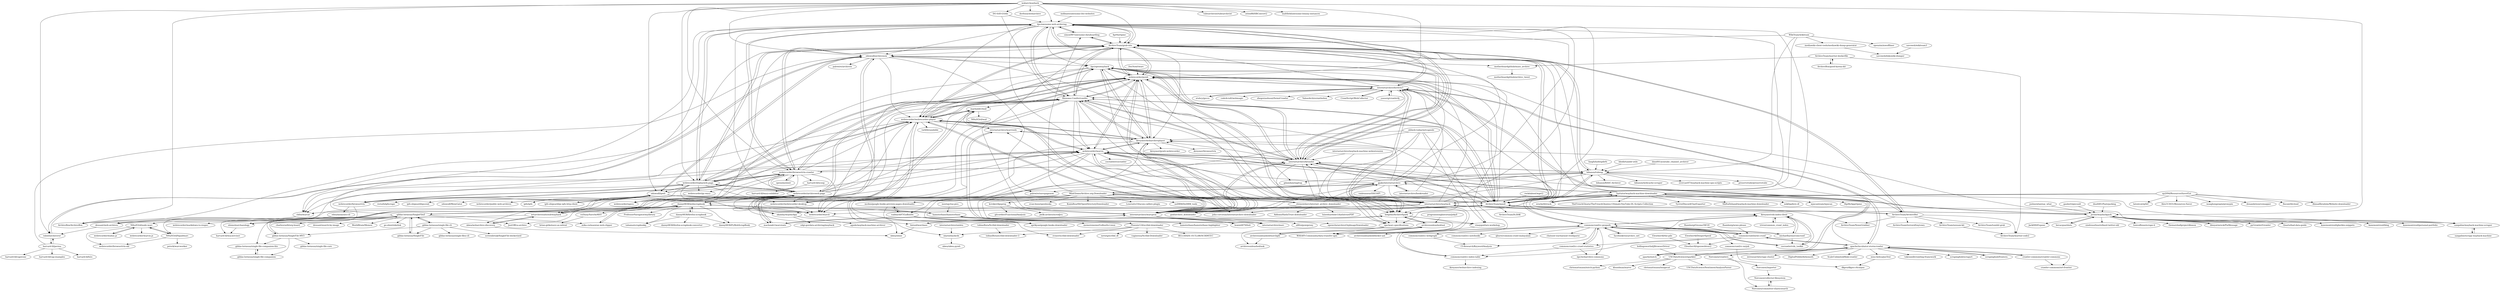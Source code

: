 digraph G {
"mdibaiee/awesome-lite-websites" -> "iipc/awesome-web-archiving" ["e"=1]
"motherboardgithub/mass_archive" -> "motherboardgithub/archive_tweet"
"up209d/ResourcesSaverExt" -> "xroche/httrack" ["e"=1]
"up209d/ResourcesSaverExt" -> "gildas-lormeau/SingleFileZ"
"up209d/ResourcesSaverExt" -> "denandz/sourcemapper" ["e"=1]
"up209d/ResourcesSaverExt" -> "flucont/btcloud" ["e"=1]
"up209d/ResourcesSaverExt" -> "AhmadIbrahiim/Website-downloader" ["e"=1]
"up209d/ResourcesSaverExt" -> "latentcat/qrbtf" ["e"=1]
"up209d/ResourcesSaverExt" -> "danny0838/webscrapbook"
"up209d/ResourcesSaverExt" -> "Alex313031/Resources-Saver"
"up209d/ResourcesSaverExt" -> "wanghongenpin/proxypin" ["e"=1]
"simon987/awesome-datahoarding" -> "iipc/awesome-web-archiving" ["e"=1]
"simon987/awesome-datahoarding" -> "ArchiveTeam/grab-site" ["e"=1]
"mika-cn/maoxian-web-clipper" -> "danny0838/webscrapbook" ["e"=1]
"4pr0n/ripme" -> "ArchiveTeam/grab-site" ["e"=1]
"programminghistorian/jekyll" -> "archivesunleashed/aut" ["e"=1]
"webrecorder/pywb" -> "Rhizome-Conifer/conifer"
"webrecorder/pywb" -> "iipc/openwayback"
"webrecorder/pywb" -> "webrecorder/browsertrix-crawler"
"webrecorder/pywb" -> "webrecorder/warcio"
"webrecorder/pywb" -> "webrecorder/replayweb.page"
"webrecorder/pywb" -> "iipc/awesome-web-archiving"
"webrecorder/pywb" -> "webrecorder/webrecorder-player"
"webrecorder/pywb" -> "ArchiveTeam/grab-site"
"webrecorder/pywb" -> "internetarchive/brozzler"
"webrecorder/pywb" -> "ikreymer/webarchiveplayer"
"webrecorder/pywb" -> "ArchiveTeam/wpull"
"webrecorder/pywb" -> "webrecorder/archiveweb.page"
"webrecorder/pywb" -> "internetarchive/warcprox"
"webrecorder/pywb" -> "internetarchive/heritrix3"
"webrecorder/pywb" -> "helgeho/ArchiveSpark"
"fangfufu/httpdirfs" -> "bibanon/tubeup" ["e"=1]
"webrecorder/webrecorder-desktop" -> "webrecorder/webrecorder-player"
"webrecorder/webrecorder-desktop" -> "webrecorder/warcit"
"commoncrawl/cc-index-table" -> "commoncrawl/cc-pyspark"
"commoncrawl/cc-index-table" -> "ikreymer/webarchive-indexing"
"mcdxn/google-books-preview-pages-downloader" -> "vaibhavk97/GoBooDo"
"mcdxn/google-books-preview-pages-downloader" -> "aprikyan/google-books-downloader"
"gildas-lormeau/SingleFileZ" -> "gildas-lormeau/SingleFile" ["e"=1]
"gildas-lormeau/SingleFileZ" -> "danny0838/webscrapbook"
"gildas-lormeau/SingleFileZ" -> "gildas-lormeau/SingleFile-MV3"
"gildas-lormeau/SingleFileZ" -> "gildas-lormeau/single-file-cli"
"gildas-lormeau/SingleFileZ" -> "mika-cn/maoxian-web-clipper" ["e"=1]
"gildas-lormeau/SingleFileZ" -> "iipc/awesome-web-archiving"
"gildas-lormeau/SingleFileZ" -> "webrecorder/archiveweb.page"
"gildas-lormeau/SingleFileZ" -> "WorldBrain/Memex" ["e"=1]
"gildas-lormeau/SingleFileZ" -> "dessant/web-archives" ["e"=1]
"gildas-lormeau/SingleFileZ" -> "go-shiori/obelisk" ["e"=1]
"gildas-lormeau/SingleFileZ" -> "charlesroelli/org-board" ["e"=1]
"gildas-lormeau/SingleFileZ" -> "gildas-lormeau/single-file-companion-lite"
"gildas-lormeau/SingleFileZ" -> "JustOff/ca-archive" ["e"=1]
"gildas-lormeau/SingleFileZ" -> "ArchiveBox/ArchiveBox" ["e"=1]
"gildas-lormeau/SingleFileZ" -> "dessant/search-by-image" ["e"=1]
"internetarchive/wayback" -> "iipc/openwayback"
"internetarchive/wayback" -> "jjjake/internetarchive"
"internetarchive/wayback" -> "internetarchive/brozzler"
"internetarchive/wayback" -> "helgeho/ArchiveSpark"
"internetarchive/wayback" -> "webrecorder/pywb"
"internetarchive/wayback" -> "iipc/awesome-web-archiving"
"internetarchive/wayback" -> "jsvine/waybackpack"
"internetarchive/wayback" -> "akamhy/waybackpy"
"internetarchive/wayback" -> "hartator/wayback-machine-downloader"
"internetarchive/wayback" -> "netarchivesuite/solrwayback"
"internetarchive/wayback" -> "internetarchive/heritrix3"
"internetarchive/wayback" -> "internetarchive/warcprox"
"internetarchive/wayback" -> "Rhizome-Conifer/conifer"
"internetarchive/wayback" -> "sangaline/wayback-machine-scraper"
"internetarchive/wayback" -> "ikreymer/cdx-index-client"
"dmn001/youtube_channel_archiver" -> "bibanon/tubeup" ["e"=1]
"lintool/warcbase" -> "ukwa/shine"
"lintool/warcbase" -> "helgeho/ArchiveSpark"
"vaibhavk97/GoBooDo" -> "mcdxn/google-books-preview-pages-downloader"
"vaibhavk97/GoBooDo" -> "aprikyan/google-books-downloader"
"vaibhavk97/GoBooDo" -> "memerememe/GoBooDo-Linux"
"vaibhavk97/GoBooDo" -> "Phoenix124/scribd-downloader"
"internetarchive/warcprox" -> "machawk1/warcreate"
"internetarchive/warcprox" -> "internetarchive/brozzler"
"internetarchive/warcprox" -> "machawk1/wail"
"internetarchive/warcprox" -> "webrecorder/warcio"
"internetarchive/warcprox" -> "internetarchive/warc"
"internetarchive/warcprox" -> "internetarchive/warctools"
"internetarchive/warcprox" -> "webrecorder/webrecorder-player"
"internetarchive/warcprox" -> "ikreymer/webarchiveplayer"
"internetarchive/warcprox" -> "ArchiveTeam/wpull"
"internetarchive/warcprox" -> "allfro/pymiproxy"
"internetarchive/warcprox" -> "vinaygoel/ars-workshop"
"internetarchive/warcprox" -> "webrecorder/pywb"
"webrecorder/warcit" -> "nla/outbackcdx"
"cocrawler/cdx_toolkit" -> "ikreymer/cdx-index-client"
"cocrawler/cdx_toolkit" -> "commoncrawl/cc-pyspark"
"ArchiveTeam/wpull" -> "ArchiveTeam/ArchiveBot"
"ArchiveTeam/wpull" -> "ArchiveTeam/grab-site"
"ArchiveTeam/wpull" -> "webrecorder/webrecorder-player"
"ArchiveTeam/wpull" -> "webrecorder/pywb"
"ArchiveTeam/wpull" -> "internetarchive/warcprox"
"ArchiveTeam/wpull" -> "ikreymer/webarchiveplayer"
"ArchiveTeam/wpull" -> "ArchiveTeam/NewsGrabber"
"ArchiveTeam/wpull" -> "chfoo/warcat"
"ArchiveTeam/wpull" -> "internetarchive/brozzler"
"ArchiveTeam/wpull" -> "webrecorder/warcit"
"ArchiveTeam/wpull" -> "Rhizome-Conifer/conifer"
"ArchiveTeam/wpull" -> "bibanon/tubeup"
"ArchiveTeam/wpull" -> "iipc/openwayback"
"ArchiveTeam/wpull" -> "ArchiveTeam/IA.BAK"
"ArchiveTeam/wpull" -> "webrecorder/warcio"
"ArchiveTeam/ArchiveBot" -> "ArchiveTeam/wpull"
"ArchiveTeam/ArchiveBot" -> "ArchiveTeam/NewsGrabber"
"ArchiveTeam/ArchiveBot" -> "ArchiveTeam/grab-site"
"ArchiveTeam/ArchiveBot" -> "ikreymer/webarchiveplayer"
"ArchiveTeam/ArchiveBot" -> "ArchiveTeam/terroroftinytown"
"ArchiveTeam/ArchiveBot" -> "ArchiveTeam/warrior-code2"
"ArchiveTeam/ArchiveBot" -> "ArchiveTeam/seesaw-kit"
"ArchiveTeam/ArchiveBot" -> "ArchiveTeam/tumblr-grab"
"webrecorder/wabac.js" -> "N0taN3rd/node-warc"
"commoncrawl/cc-webgraph" -> "CI-Research/KeywordAnalysis"
"gnd/archive_downloader" -> "opemvbs/archiveOrgImageDownloader"
"ArchiveTeam/warrior-dockerfile" -> "ArchiveBox/good-karma-kit"
"ArchiveTeam/warrior-dockerfile" -> "motherboardgithub/mass_archive"
"ArchiveTeam/warrior-dockerfile" -> "ArchiveTeam/warrior-code2"
"internetarchive/umbra" -> "nla/outbackcdx"
"tobiasBora/Scribd-downloader" -> "tobiasBora/scribd-downloader-3"
"Norconex/importer" -> "Norconex/collector-filesystem"
"Norconex/committer-elasticsearch" -> "Norconex/collector-filesystem"
"Norconex/collector-filesystem" -> "Norconex/committer-elasticsearch"
"CrawlScript/WebCollector" -> "internetarchive/heritrix3" ["e"=1]
"webrecorder/archiveweb.page" -> "webrecorder/replayweb.page"
"webrecorder/archiveweb.page" -> "webrecorder/browsertrix-crawler"
"webrecorder/archiveweb.page" -> "webrecorder/pywb"
"webrecorder/archiveweb.page" -> "webrecorder/browsertrix"
"webrecorder/archiveweb.page" -> "webrecorder/webrecorder-desktop"
"webrecorder/archiveweb.page" -> "Rhizome-Conifer/conifer"
"webrecorder/archiveweb.page" -> "iipc/awesome-web-archiving"
"webrecorder/archiveweb.page" -> "webrecorder/warcit"
"webrecorder/archiveweb.page" -> "machawk1/wail"
"webrecorder/archiveweb.page" -> "dessant/web-archives" ["e"=1]
"webrecorder/archiveweb.page" -> "webrecorder/warcio"
"webrecorder/archiveweb.page" -> "webrecorder/specs"
"webrecorder/archiveweb.page" -> "webrecorder/webrecorder-player"
"webrecorder/archiveweb.page" -> "danny0838/webscrapbook"
"apache/nutch" -> "internetarchive/heritrix3" ["e"=1]
"hollingsworthd/jBrowserDriver" -> "USCDataScience/sparkler" ["e"=1]
"webrecorder/replayweb.page" -> "webrecorder/browsertrix-crawler"
"webrecorder/replayweb.page" -> "webrecorder/archiveweb.page"
"webrecorder/replayweb.page" -> "webrecorder/browsertrix"
"webrecorder/replayweb.page" -> "webrecorder/pywb"
"webrecorder/replayweb.page" -> "webrecorder/webrecorder-player"
"webrecorder/replayweb.page" -> "webrecorder/specs"
"webrecorder/replayweb.page" -> "webrecorder/warcio"
"webrecorder/replayweb.page" -> "webrecorder/py-wacz"
"webrecorder/replayweb.page" -> "ArchiveTeam/grab-site"
"webrecorder/replayweb.page" -> "webrecorder/warcit"
"webrecorder/replayweb.page" -> "iipc/awesome-web-archiving"
"webrecorder/replayweb.page" -> "chfoo/warcat"
"webrecorder/replayweb.page" -> "webrecorder/webrecorder-desktop"
"webrecorder/replayweb.page" -> "Rhizome-Conifer/conifer"
"webrecorder/replayweb.page" -> "oduwsdl/ipwb"
"Phoenix124/scribd-downloader" -> "mrtztg/scribd_dl"
"Phoenix124/scribd-downloader" -> "vaginessa/Scribd-Downloader"
"Phoenix124/scribd-downloader" -> "evmer/scribd-downloader"
"Phoenix124/scribd-downloader" -> "BELGRADE-OUTLAW/SCRIMTEC"
"Phoenix124/scribd-downloader" -> "tobiasBora/scribd-downloader-3"
"scrapinghub/frontera" -> "apache/incubator-stormcrawler" ["e"=1]
"EleutherAI/the-pile" -> "EleutherAI/openwebtext2" ["e"=1]
"internetarchive/heritrix3" -> "apache/nutch" ["e"=1]
"internetarchive/heritrix3" -> "yasserg/crawler4j" ["e"=1]
"internetarchive/heritrix3" -> "CrawlScript/WebCollector" ["e"=1]
"internetarchive/heritrix3" -> "xtuhcy/gecco" ["e"=1]
"internetarchive/heritrix3" -> "code4craft/webmagic" ["e"=1]
"internetarchive/heritrix3" -> "webrecorder/pywb"
"internetarchive/heritrix3" -> "internetarchive/brozzler"
"internetarchive/heritrix3" -> "iipc/awesome-web-archiving"
"internetarchive/heritrix3" -> "zhegexiaohuozi/SeimiCrawler" ["e"=1]
"internetarchive/heritrix3" -> "ArchiveTeam/grab-site"
"internetarchive/heritrix3" -> "Rhizome-Conifer/conifer"
"internetarchive/heritrix3" -> "iipc/openwayback"
"internetarchive/heritrix3" -> "internetarchive/wayback"
"internetarchive/heritrix3" -> "apache/incubator-stormcrawler"
"internetarchive/heritrix3" -> "YahooArchive/anthelion" ["e"=1]
"gaubert/gmvault" -> "jsvine/waybackpack" ["e"=1]
"facebookresearch/cc_net" -> "commoncrawl/cc-pyspark" ["e"=1]
"wabarc/wayback" -> "iipc/awesome-web-archiving"
"wabarc/wayback" -> "derfenix/webarchive"
"wabarc/wayback" -> "webrecorder/browsertrix-crawler"
"wabarc/wayback" -> "oduwsdl/archivenow"
"wabarc/wayback" -> "rahiel/archiveror"
"wabarc/wayback" -> "ArchiveBox/ArchiveBox" ["e"=1]
"wabarc/wayback" -> "webrecorder/pywb"
"wabarc/wayback" -> "webrecorder/replayweb.page"
"wabarc/wayback" -> "jsvine/waybackpack"
"wabarc/wayback" -> "ArchiveTeam/grab-site"
"wabarc/wayback" -> "DO-SAY-GO/dn" ["e"=1]
"wabarc/wayback" -> "oduwsdl/ipwb"
"wabarc/wayback" -> "tubearchivist/tubearchivist" ["e"=1]
"wabarc/wayback" -> "zelon88/HRConvert2" ["e"=1]
"wabarc/wayback" -> "maltfield/awesome-lemmy-instances" ["e"=1]
"danny0838/firefox-scrapbook" -> "danny0838/webscrapbook"
"danny0838/firefox-scrapbook" -> "tahama/scrapbookq"
"danny0838/firefox-scrapbook" -> "danny0838/firefox-scrapbook-converter"
"danny0838/firefox-scrapbook" -> "danny0838/PyWebScrapBook"
"DO-SAY-GO/dn" -> "Rhizome-Conifer/conifer" ["e"=1]
"DO-SAY-GO/dn" -> "iipc/awesome-web-archiving" ["e"=1]
"michaelharms/comcrawl" -> "ikreymer/cdx-index-client"
"michaelharms/comcrawl" -> "cocrawler/cdx_toolkit"
"michaelharms/comcrawl" -> "commoncrawl/cc-pyspark"
"commoncrawl/cc-mrjob" -> "dkpro/dkpro-c4corpus"
"WikiTeam/wikiteam" -> "mediawiki-client-tools/mediawiki-dump-generator"
"WikiTeam/wikiteam" -> "openzim/mwoffliner" ["e"=1]
"WikiTeam/wikiteam" -> "bibanon/tubeup"
"WikiTeam/wikiteam" -> "ArchiveTeam/wpull"
"WikiTeam/wikiteam" -> "ArchiveTeam/grab-site"
"iipc/warc-specifications" -> "WASAPI-Community/data-transfer-apis"
"iipc/warc-specifications" -> "nla/outbackcdx"
"nla/outbackcdx" -> "ukwa/ukwa-pywb"
"akamhy/waybackpy" -> "oduwsdl/archivenow"
"akamhy/waybackpy" -> "edgi-govdata-archiving/wayback"
"akamhy/waybackpy" -> "agude/wayback-machine-archiver"
"ikreymer/webarchiveplayer" -> "webrecorder/webrecorder-player"
"ikreymer/webarchiveplayer" -> "internetarchive/warctools"
"ikreymer/webarchiveplayer" -> "ikreymer/browsertrix"
"ikreymer/webarchiveplayer" -> "webrecorder/warcit"
"ikreymer/webarchiveplayer" -> "internetarchive/warcprox"
"ikreymer/webarchiveplayer" -> "ikreymer/pywb-webrecorder"
"ikreymer/webarchiveplayer" -> "webrecorder/pywb"
"ikreymer/webarchiveplayer" -> "Rhizome-Conifer/conifer"
"ikreymer/webarchiveplayer" -> "internetarchive/warc"
"ikreymer/webarchiveplayer" -> "iipc/openwayback"
"ikreymer/webarchiveplayer" -> "webrecorder/warcio"
"webrecorder/browsertrix-crawler" -> "webrecorder/replayweb.page"
"webrecorder/browsertrix-crawler" -> "webrecorder/browsertrix"
"webrecorder/browsertrix-crawler" -> "webrecorder/pywb"
"webrecorder/browsertrix-crawler" -> "webrecorder/archiveweb.page"
"webrecorder/browsertrix-crawler" -> "internetarchive/brozzler"
"webrecorder/browsertrix-crawler" -> "webrecorder/specs"
"webrecorder/browsertrix-crawler" -> "webrecorder/warcio"
"webrecorder/browsertrix-crawler" -> "netarchivesuite/solrwayback"
"webrecorder/browsertrix-crawler" -> "ArchiveTeam/grab-site"
"webrecorder/browsertrix-crawler" -> "openzim/zimit" ["e"=1]
"webrecorder/browsertrix-crawler" -> "iipc/awesome-web-archiving"
"webrecorder/browsertrix-crawler" -> "webrecorder/warcit"
"webrecorder/browsertrix-crawler" -> "harvard-lil/scoop"
"webrecorder/browsertrix-crawler" -> "webrecorder/webrecorder-player"
"webrecorder/browsertrix-crawler" -> "webrecorder/py-wacz"
"yasserg/crawler4j" -> "internetarchive/heritrix3" ["e"=1]
"ArchiveTeam/grab-site" -> "ArchiveTeam/wpull"
"ArchiveTeam/grab-site" -> "webrecorder/webrecorder-player"
"ArchiveTeam/grab-site" -> "ArchiveTeam/ArchiveBot"
"ArchiveTeam/grab-site" -> "webrecorder/pywb"
"ArchiveTeam/grab-site" -> "iipc/awesome-web-archiving"
"ArchiveTeam/grab-site" -> "Rhizome-Conifer/conifer"
"ArchiveTeam/grab-site" -> "webrecorder/replayweb.page"
"ArchiveTeam/grab-site" -> "webrecorder/browsertrix-crawler"
"ArchiveTeam/grab-site" -> "internetarchive/brozzler"
"ArchiveTeam/grab-site" -> "bibanon/tubeup"
"ArchiveTeam/grab-site" -> "chfoo/warcat"
"ArchiveTeam/grab-site" -> "ikreymer/webarchiveplayer"
"ArchiveTeam/grab-site" -> "internetarchive/warcprox"
"ArchiveTeam/grab-site" -> "simon987/awesome-datahoarding" ["e"=1]
"ArchiveTeam/grab-site" -> "oduwsdl/archivenow"
"xroche/httrack" -> "ArchiveTeam/grab-site" ["e"=1]
"xroche/httrack" -> "internetarchive/heritrix3" ["e"=1]
"xroche/httrack" -> "hartator/wayback-machine-downloader" ["e"=1]
"hartator/wayback-machine-downloader" -> "jsvine/waybackpack"
"hartator/wayback-machine-downloader" -> "iipc/awesome-web-archiving"
"hartator/wayback-machine-downloader" -> "ArchiveBox/ArchiveBox" ["e"=1]
"hartator/wayback-machine-downloader" -> "jjjake/internetarchive"
"hartator/wayback-machine-downloader" -> "sangaline/wayback-machine-scraper"
"hartator/wayback-machine-downloader" -> "internetarchive/wayback"
"hartator/wayback-machine-downloader" -> "ShiftaDeband/wayback-machine-downloader"
"hartator/wayback-machine-downloader" -> "ArchiveTeam/grab-site"
"hartator/wayback-machine-downloader" -> "webrecorder/pywb"
"hartator/wayback-machine-downloader" -> "mikf/gallery-dl" ["e"=1]
"hartator/wayback-machine-downloader" -> "wpscanteam/wpscan" ["e"=1]
"hartator/wayback-machine-downloader" -> "RipMeApp/ripme" ["e"=1]
"hartator/wayback-machine-downloader" -> "TheFrenchGhosty/TheFrenchGhostys-Ultimate-YouTube-DL-Scripts-Collection" ["e"=1]
"hartator/wayback-machine-downloader" -> "xroche/httrack" ["e"=1]
"hartator/wayback-machine-downloader" -> "Tyrrrz/DiscordChatExporter" ["e"=1]
"ArchiveBox/good-karma-kit" -> "ArchiveTeam/warrior-dockerfile"
"MiniGlome/Archive.org-Downloader" -> "elementdavv/internet_archive_downloader"
"MiniGlome/Archive.org-Downloader" -> "jjjake/internetarchive"
"MiniGlome/Archive.org-Downloader" -> "gnd/archive_downloader"
"MiniGlome/Archive.org-Downloader" -> "vaibhavk97/GoBooDo"
"MiniGlome/Archive.org-Downloader" -> "aprikyan/google-books-downloader"
"MiniGlome/Archive.org-Downloader" -> "Phoenix124/scribd-downloader"
"MiniGlome/Archive.org-Downloader" -> "KoalaBear84/OpenDirectoryDownloader" ["e"=1]
"MiniGlome/Archive.org-Downloader" -> "mcdxn/google-books-preview-pages-downloader"
"MiniGlome/Archive.org-Downloader" -> "john-corcoran/internetarchive-downloader"
"MiniGlome/Archive.org-Downloader" -> "Leseratte10/acsm-calibre-plugin" ["e"=1]
"MiniGlome/Archive.org-Downloader" -> "noDRM/DeDRM_tools" ["e"=1]
"MiniGlome/Archive.org-Downloader" -> "evmer/scribd-downloader"
"MiniGlome/Archive.org-Downloader" -> "simon987/awesome-datahoarding" ["e"=1]
"MiniGlome/Archive.org-Downloader" -> "kcroker/dpsprep"
"MiniGlome/Archive.org-Downloader" -> "evan-buss/openbooks" ["e"=1]
"internetarchive/brozzler" -> "internetarchive/warcprox"
"internetarchive/brozzler" -> "webrecorder/browsertrix-crawler"
"internetarchive/brozzler" -> "webrecorder/pywb"
"internetarchive/brozzler" -> "webrecorder/warcio"
"internetarchive/brozzler" -> "Rhizome-Conifer/conifer"
"internetarchive/brozzler" -> "iipc/openwayback"
"internetarchive/brozzler" -> "iipc/awesome-web-archiving"
"internetarchive/brozzler" -> "helgeho/ArchiveSpark"
"internetarchive/brozzler" -> "ArchiveTeam/wpull"
"internetarchive/brozzler" -> "ikreymer/webarchiveplayer"
"internetarchive/brozzler" -> "ArchiveTeam/grab-site"
"internetarchive/brozzler" -> "oduwsdl/archivenow"
"internetarchive/brozzler" -> "bibanon/tubeup"
"internetarchive/brozzler" -> "iipc/warc-specifications"
"internetarchive/brozzler" -> "internetarchive/heritrix3"
"Rhizome-Conifer/conifer" -> "webrecorder/pywb"
"Rhizome-Conifer/conifer" -> "webrecorder/webrecorder-player"
"Rhizome-Conifer/conifer" -> "iipc/awesome-web-archiving"
"Rhizome-Conifer/conifer" -> "ikreymer/webarchiveplayer"
"Rhizome-Conifer/conifer" -> "internetarchive/brozzler"
"Rhizome-Conifer/conifer" -> "ArchiveTeam/grab-site"
"Rhizome-Conifer/conifer" -> "webrecorder/webrecorder-desktop"
"Rhizome-Conifer/conifer" -> "webrecorder/warcio"
"Rhizome-Conifer/conifer" -> "ArchiveTeam/wpull"
"Rhizome-Conifer/conifer" -> "internetarchive/warcprox"
"Rhizome-Conifer/conifer" -> "machawk1/warcreate"
"Rhizome-Conifer/conifer" -> "iipc/openwayback"
"Rhizome-Conifer/conifer" -> "machawk1/wail"
"Rhizome-Conifer/conifer" -> "helgeho/ArchiveSpark"
"Rhizome-Conifer/conifer" -> "webrecorder/warcit"
"kcroker/dpsprep" -> "jwilk-archive/ocrodjvu"
"kcroker/dpsprep" -> "gitcordier/FunctionalAnalysis"
"internetarchive/warc" -> "internetarchive/warctools"
"ikreymer/cdx-index-client" -> "cocrawler/cdx_toolkit"
"ikreymer/cdx-index-client" -> "trivio/common_crawl_index"
"ikreymer/cdx-index-client" -> "michaelharms/comcrawl"
"ikreymer/cdx-index-client" -> "commoncrawl/cc-pyspark"
"bbolli/tumblr-utils" -> "bibanon/tubeup" ["e"=1]
"vinaygoel/ars-workshop" -> "archivesunleashed/docker-aut" ["e"=1]
"howie6879/liuli" -> "hamsterbase/hamsterbase" ["e"=1]
"webrecorder/browsertrix" -> "webrecorder/browsertrix-crawler"
"webrecorder/browsertrix" -> "webrecorder/replayweb.page"
"webrecorder/browsertrix" -> "nlnwa/warchaeology"
"webrecorder/browsertrix" -> "edsu/memento-cli"
"crawler-commons/crawler-commons" -> "crawler-commons/url-frontier"
"crawler-commons/crawler-commons" -> "apache/incubator-stormcrawler"
"rahiel/archiveror" -> "oduwsdl/archivenow"
"rahiel/archiveror" -> "harvard-lil/perma"
"mediawiki-client-tools/mediawiki-dump-generator" -> "saveweb/dokuwiki-dumper"
"EleutherAI/DeeperSpeed" -> "EleutherAI/openwebtext2"
"xtuhcy/gecco" -> "internetarchive/heritrix3" ["e"=1]
"gildas-lormeau/single-file-cli" -> "screenbreak/SingleFile-dockerized"
"gildas-lormeau/single-file-cli" -> "gildas-lormeau/SingleFileZ"
"gildas-lormeau/single-file-cli" -> "gildas-lormeau/SingleFile" ["e"=1]
"gildas-lormeau/single-file-cli" -> "gildas-lormeau/SingleFile-MV3"
"gildas-lormeau/single-file-cli" -> "gildas-lormeau/single-filez-cli"
"gildas-lormeau/SingleFile-MV3" -> "gildas-lormeau/single-file-companion"
"gildas-lormeau/SingleFile-MV3" -> "gildas-lormeau/single-file-companion-lite"
"gildas-lormeau/SingleFile-MV3" -> "gildas-lormeau/SingleFileZ"
"gildas-lormeau/SingleFile-MV3" -> "gildas-lormeau/single-file-core"
"iipc/openwayback" -> "internetarchive/wayback"
"iipc/openwayback" -> "webrecorder/pywb"
"iipc/openwayback" -> "ukwa/webarchive-discovery"
"iipc/openwayback" -> "ikreymer/webarchiveplayer"
"iipc/openwayback" -> "internetarchive/brozzler"
"iipc/openwayback" -> "webrecorder/webrecorder-player"
"iipc/openwayback" -> "helgeho/ArchiveSpark"
"iipc/openwayback" -> "iipc/warc-specifications"
"iipc/openwayback" -> "lintool/warcbase"
"iipc/openwayback" -> "vinaygoel/ars-workshop"
"helgeho/ArchiveSpark" -> "WASAPI-Community/data-transfer-apis"
"helgeho/ArchiveSpark" -> "vinaygoel/ars-workshop"
"helgeho/ArchiveSpark" -> "lintool/warcbase"
"helgeho/ArchiveSpark" -> "archivesunleashed/aut"
"helgeho/ArchiveSpark" -> "iipc/warc-specifications"
"hamsterbase/hamsterbase" -> "hamsterbase/hamsterbase-highlighter"
"hamsterbase/hamsterbase" -> "howie6879/liuli" ["e"=1]
"hamsterbase/hamsterbase" -> "danny0838/webscrapbook"
"rockdaboot/wget2" -> "ArchiveTeam/wpull" ["e"=1]
"ipfs-shipyard/py-ipfs-http-client" -> "oduwsdl/ipwb" ["e"=1]
"oldweb-today/netcapsule" -> "helgeho/ArchiveSpark"
"oldweb-today/netcapsule" -> "vinaygoel/ars-workshop"
"oldweb-today/netcapsule" -> "WASAPI-Community/data-transfer-apis"
"oldweb-today/netcapsule" -> "iipc/warc-specifications"
"oldweb-today/netcapsule" -> "ukwa/shine"
"oldweb-today/netcapsule" -> "ikreymer/webarchiveplayer"
"nlnwa/warchaeology" -> "harvard-lil/waczerciser"
"webrecorder/py-wacz" -> "harvard-lil/waczerciser"
"gildas-lormeau/single-file-companion" -> "gildas-lormeau/single-file-companion-lite"
"ArchiveTeam/seesaw-kit" -> "ArchiveTeam/warrior-code2"
"gildas-lormeau/single-file-companion-lite" -> "gildas-lormeau/single-file-companion"
"dxa4481/Pastejacking" -> "jsvine/waybackpack" ["e"=1]
"jsvine/waybackpack" -> "hartator/wayback-machine-downloader"
"jsvine/waybackpack" -> "bevacqua/shots" ["e"=1]
"jsvine/waybackpack" -> "sindresorhus/refined-twitter-old" ["e"=1]
"jsvine/waybackpack" -> "IonicaBizau/scrape-it" ["e"=1]
"jsvine/waybackpack" -> "sangaline/wayback-machine-scraper"
"jsvine/waybackpack" -> "themarshallproject/klaxon" ["e"=1]
"jsvine/waybackpack" -> "bboyairwreck/PieMessage" ["e"=1]
"jsvine/waybackpack" -> "pyGrowler/Growler" ["e"=1]
"jsvine/waybackpack" -> "internetarchive/wayback"
"jsvine/waybackpack" -> "Quartz/bad-data-guide" ["e"=1]
"jsvine/waybackpack" -> "kanemontreuil/gherkin-snippets" ["e"=1]
"jsvine/waybackpack" -> "kanemontreuil/blog" ["e"=1]
"jsvine/waybackpack" -> "kanemontreuil/personal-portfolio" ["e"=1]
"jsvine/waybackpack" -> "Jack000/Expose" ["e"=1]
"jsvine/waybackpack" -> "webrecorder/pywb"
"jjjake/internetarchive" -> "bibanon/tubeup"
"jjjake/internetarchive" -> "internetarchive/wayback"
"jjjake/internetarchive" -> "iipc/awesome-web-archiving"
"jjjake/internetarchive" -> "webrecorder/pywb"
"jjjake/internetarchive" -> "ArchiveTeam/wpull"
"jjjake/internetarchive" -> "ArchiveTeam/grab-site"
"jjjake/internetarchive" -> "internetarchive/brozzler"
"jjjake/internetarchive" -> "vmbrasseur/IAS3API"
"jjjake/internetarchive" -> "internetarchive/bookreader" ["e"=1]
"jjjake/internetarchive" -> "MiniGlome/Archive.org-Downloader"
"jjjake/internetarchive" -> "hartator/wayback-machine-downloader"
"jjjake/internetarchive" -> "Rhizome-Conifer/conifer"
"jjjake/internetarchive" -> "palewire/savepagenow"
"jjjake/internetarchive" -> "webrecorder/warcio"
"jjjake/internetarchive" -> "internetarchive/warcprox"
"oduwsdl/ipwb" -> "oduwsdl/archivenow"
"oduwsdl/ipwb" -> "helgeho/ArchiveSpark"
"oduwsdl/ipwb" -> "victorb/ipfscrape" ["e"=1]
"oduwsdl/ipwb" -> "WASAPI-Community/data-transfer-apis"
"oduwsdl/ipwb" -> "ipfs-shipyard/ipscend" ["e"=1]
"oduwsdl/ipwb" -> "netarchivesuite/solrwayback"
"oduwsdl/ipwb" -> "webrecorder/warcio"
"oduwsdl/ipwb" -> "internetarchive/warcprox"
"oduwsdl/ipwb" -> "webrecorder/webrecorder-player"
"oduwsdl/ipwb" -> "ipfs-shipyard/py-ipfs-http-client" ["e"=1]
"oduwsdl/ipwb" -> "oduwsdl/MemGator"
"oduwsdl/ipwb" -> "ArchiveTeam/wpull"
"oduwsdl/ipwb" -> "webrecorder/public-web-archives"
"oduwsdl/ipwb" -> "ipfs/iptb" ["e"=1]
"harvard-lil/scoop" -> "harvard-lil/wacz-exhibitor"
"joshnewlan/say_what" -> "jsvine/waybackpack" ["e"=1]
"bboyairwreck/PieMessage" -> "jsvine/waybackpack" ["e"=1]
"bevacqua/shots" -> "jsvine/waybackpack" ["e"=1]
"meetqy/rao-pics" -> "hamsterbase/hamsterbase" ["e"=1]
"trivio/common_crawl_index" -> "ikreymer/cdx-index-client"
"saveweb/wikiteam3" -> "saveweb/dokuwiki-dumper"
"USCDataScience/sparkler" -> "apache/incubator-stormcrawler"
"USCDataScience/sparkler" -> "chrismattmann/imagecat" ["e"=1]
"USCDataScience/sparkler" -> "USCDataScience/SentimentAnalysisParser"
"USCDataScience/sparkler" -> "chrismattmann/nutch-python" ["e"=1]
"USCDataScience/sparkler" -> "khundman/marve" ["e"=1]
"bibanon/tubeup" -> "gdamdam/iagitup"
"bibanon/tubeup" -> "bibanon/BASC-Archiver" ["e"=1]
"bibanon/tubeup" -> "ArchiveTeam/wpull"
"bibanon/tubeup" -> "ArchiveTeam/ArchiveBot"
"bibanon/tubeup" -> "internetarchive/brozzler"
"bibanon/tubeup" -> "ArchiveTeam/grab-site"
"bibanon/tubeup" -> "webrecorder/warcit"
"bibanon/tubeup" -> "jjjake/internetarchive"
"bibanon/tubeup" -> "internetarchive/warcprox"
"bibanon/tubeup" -> "bibanon/webcache-scraper"
"bibanon/tubeup" -> "overcast07/wayback-machine-spn-scripts"
"bibanon/tubeup" -> "preservetube/preservetube"
"vsDizzy/SaveAsMHT" -> "brian-girko/save-as-mhtml"
"openzim/zimit" -> "webrecorder/browsertrix-crawler" ["e"=1]
"elementdavv/internet_archive_downloader" -> "MiniGlome/Archive.org-Downloader"
"elementdavv/internet_archive_downloader" -> "john-corcoran/internetarchive-downloader"
"elementdavv/internet_archive_downloader" -> "luiseduardobr1/hathitrustPDF"
"elementdavv/internet_archive_downloader" -> "Addono/HathiTrust-downloader"
"elementdavv/internet_archive_downloader" -> "jjjake/internetarchive"
"elementdavv/internet_archive_downloader" -> "gnd/archive_downloader"
"commoncrawl/news-crawl" -> "commoncrawl/cc-pyspark"
"commoncrawl/news-crawl" -> "apache/incubator-stormcrawler"
"commoncrawl/news-crawl" -> "webrecorder/warcio"
"commoncrawl/news-crawl" -> "commoncrawl/cc-index-table"
"commoncrawl/news-crawl" -> "ikreymer/cdx-index-client"
"commoncrawl/news-crawl" -> "EleutherAI/openwebtext2"
"commoncrawl/news-crawl" -> "commoncrawl/cc-crawl-statistics"
"commoncrawl/cc-crawl-statistics" -> "commoncrawl/cc-index-table"
"commoncrawl/cc-crawl-statistics" -> "commoncrawl/cc-pyspark"
"commoncrawl/cc-crawl-statistics" -> "iipc/webarchive-commons"
"edsu/memento-cli" -> "webrecorder/markdown-to-respec"
"fhamborg/news-please" -> "commoncrawl/news-crawl" ["e"=1]
"internetarchive/bookreader" -> "jjjake/internetarchive" ["e"=1]
"internetarchive/bookreader" -> "internetarchive/heritrix3" ["e"=1]
"internetarchive/wayback-machine-webextension" -> "internetarchive/brozzler" ["e"=1]
"internetarchive/wayback-machine-webextension" -> "internetarchive/wayback" ["e"=1]
"webrecorder/webrecorder-player" -> "ikreymer/webarchiveplayer"
"webrecorder/webrecorder-player" -> "Rhizome-Conifer/conifer"
"webrecorder/webrecorder-player" -> "webrecorder/webrecorder-desktop"
"webrecorder/webrecorder-player" -> "ArchiveTeam/grab-site"
"webrecorder/webrecorder-player" -> "webrecorder/warcit"
"webrecorder/webrecorder-player" -> "webrecorder/pywb"
"webrecorder/webrecorder-player" -> "ArchiveTeam/wpull"
"webrecorder/webrecorder-player" -> "internetarchive/warcprox"
"webrecorder/webrecorder-player" -> "webrecorder/warcio"
"webrecorder/webrecorder-player" -> "webrecorder/replayweb.page"
"webrecorder/webrecorder-player" -> "machawk1/wail"
"webrecorder/webrecorder-player" -> "chfoo/warcat"
"webrecorder/webrecorder-player" -> "tw4l/brunnhilde" ["e"=1]
"webrecorder/webrecorder-player" -> "iipc/openwayback"
"webrecorder/webrecorder-player" -> "internetarchive/warctools"
"DocNow/twarc" -> "webrecorder/pywb" ["e"=1]
"ukwa/webarchive-discovery" -> "netarchivesuite/solrwayback"
"ukwa/webarchive-discovery" -> "ukwa/shine"
"sangaline/wayback-machine-scraper" -> "sangaline/scrapy-wayback-machine"
"Norconex/crawlers" -> "Norconex/importer"
"Norconex/crawlers" -> "Norconex/committer-elasticsearch"
"commoncrawl/cc-pyspark" -> "commoncrawl/cc-index-table"
"commoncrawl/cc-pyspark" -> "commoncrawl/news-crawl"
"commoncrawl/cc-pyspark" -> "webrecorder/warcio"
"commoncrawl/cc-pyspark" -> "cocrawler/cdx_toolkit"
"commoncrawl/cc-pyspark" -> "commoncrawl/cc-crawl-statistics"
"commoncrawl/cc-pyspark" -> "commoncrawl/cc-mrjob"
"commoncrawl/cc-pyspark" -> "ikreymer/cdx-index-client"
"commoncrawl/cc-pyspark" -> "commoncrawl/cc-notebooks"
"commoncrawl/cc-pyspark" -> "commoncrawl/cc-webgraph"
"commoncrawl/cc-pyspark" -> "michaelharms/comcrawl"
"commoncrawl/cc-pyspark" -> "qburst/common-crawl-malayalam"
"commoncrawl/cc-pyspark" -> "CI-Research/KeywordAnalysis"
"commoncrawl/cc-pyspark" -> "facebookresearch/cc_net" ["e"=1]
"commoncrawl/cc-pyspark" -> "chatnoir-eu/chatnoir-resiliparse"
"commoncrawl/cc-pyspark" -> "iipc/webarchive-commons"
"miso-belica/jusText" -> "dkpro/dkpro-c4corpus" ["e"=1]
"webrecorder/warcio" -> "webrecorder/pywb"
"webrecorder/warcio" -> "helgeho/ArchiveSpark"
"webrecorder/warcio" -> "commoncrawl/cc-pyspark"
"webrecorder/warcio" -> "chfoo/warcat"
"webrecorder/warcio" -> "internetarchive/warcprox"
"webrecorder/warcio" -> "N0taN3rd/Squidwarc"
"webrecorder/warcio" -> "webrecorder/warcit"
"webrecorder/warcio" -> "iipc/warc-specifications"
"webrecorder/warcio" -> "WASAPI-Community/data-transfer-apis"
"webrecorder/warcio" -> "internetarchive/warc"
"webrecorder/warcio" -> "netarchivesuite/solrwayback"
"webrecorder/warcio" -> "webrecorder/webrecorder-player"
"webrecorder/warcio" -> "cocrawler/cocrawler"
"webrecorder/warcio" -> "internetarchive/brozzler"
"webrecorder/warcio" -> "ikreymer/webarchiveplayer"
"machawk1/warcreate" -> "machawk1/wail"
"machawk1/warcreate" -> "internetarchive/warcprox"
"netarchivesuite/solrwayback" -> "ukwa/webarchive-discovery"
"netarchivesuite/solrwayback" -> "nlnwa/warchaeology"
"oduwsdl/archivenow" -> "oduwsdl/ipwb"
"oduwsdl/archivenow" -> "motherboardgithub/mass_archive"
"oduwsdl/archivenow" -> "palewire/savepagenow"
"oduwsdl/archivenow" -> "rahiel/archiveror"
"oduwsdl/archivenow" -> "palewire/archiveis"
"oduwsdl/archivenow" -> "akamhy/waybackpy"
"oduwsdl/archivenow" -> "webrecorder/webrecorder-player"
"oduwsdl/archivenow" -> "internetarchive/brozzler"
"oduwsdl/archivenow" -> "gdamdam/iagitup"
"oduwsdl/archivenow" -> "iipc/openwayback"
"sangaline/scrapy-wayback-machine" -> "sangaline/wayback-machine-scraper"
"machawk1/wail" -> "machawk1/warcreate"
"machawk1/wail" -> "internetarchive/warcprox"
"machawk1/wail" -> "webrecorder/webrecorder-player"
"machawk1/wail" -> "N0taN3rd/wail"
"internetarchive/warctools" -> "internetarchive/warc"
"internetarchive/warctools" -> "ikreymer/webarchiveplayer"
"gildas-lormeau/SingleFile" -> "gildas-lormeau/SingleFileZ" ["e"=1]
"danny0838/webscrapbook" -> "danny0838/firefox-scrapbook"
"danny0838/webscrapbook" -> "danny0838/PyWebScrapBook"
"danny0838/webscrapbook" -> "gildas-lormeau/SingleFileZ"
"danny0838/webscrapbook" -> "tahama/scrapbookq"
"danny0838/webscrapbook" -> "JustOff/ca-archive" ["e"=1]
"danny0838/webscrapbook" -> "hamsterbase/hamsterbase"
"danny0838/webscrapbook" -> "ArchiveTeam/grab-site"
"danny0838/webscrapbook" -> "mika-cn/maoxian-web-clipper" ["e"=1]
"danny0838/webscrapbook" -> "webrecorder/archiveweb.page"
"danny0838/webscrapbook" -> "ProfessorNavigator/mylibrary"
"danny0838/webscrapbook" -> "vsDizzy/SaveAsMHT"
"fhamborg/Giveme5W1H" -> "commoncrawl/news-crawl" ["e"=1]
"iipc/awesome-web-archiving" -> "webrecorder/pywb"
"iipc/awesome-web-archiving" -> "ArchiveTeam/grab-site"
"iipc/awesome-web-archiving" -> "Rhizome-Conifer/conifer"
"iipc/awesome-web-archiving" -> "internetarchive/brozzler"
"iipc/awesome-web-archiving" -> "webrecorder/browsertrix-crawler"
"iipc/awesome-web-archiving" -> "webrecorder/replayweb.page"
"iipc/awesome-web-archiving" -> "simon987/awesome-datahoarding" ["e"=1]
"iipc/awesome-web-archiving" -> "ArchiveBox/ArchiveBox" ["e"=1]
"iipc/awesome-web-archiving" -> "ArchiveTeam/wpull"
"iipc/awesome-web-archiving" -> "oduwsdl/archivenow"
"iipc/awesome-web-archiving" -> "webrecorder/webrecorder-player"
"iipc/awesome-web-archiving" -> "iipc/openwayback"
"iipc/awesome-web-archiving" -> "internetarchive/heritrix3"
"iipc/awesome-web-archiving" -> "webrecorder/warcio"
"iipc/awesome-web-archiving" -> "helgeho/ArchiveSpark"
"apache/incubator-stormcrawler" -> "USCDataScience/sparkler"
"apache/incubator-stormcrawler" -> "commoncrawl/news-crawl"
"apache/incubator-stormcrawler" -> "crawler-commons/crawler-commons"
"apache/incubator-stormcrawler" -> "crawler-commons/url-frontier"
"apache/incubator-stormcrawler" -> "scrapinghub/frontera" ["e"=1]
"apache/incubator-stormcrawler" -> "apache/nutch" ["e"=1]
"apache/incubator-stormcrawler" -> "istresearch/scrapy-cluster" ["e"=1]
"apache/incubator-stormcrawler" -> "Norconex/crawlers"
"apache/incubator-stormcrawler" -> "internetarchive/brozzler"
"apache/incubator-stormcrawler" -> "internetarchive/heritrix3"
"apache/incubator-stormcrawler" -> "DigitalPebble/behemoth" ["e"=1]
"apache/incubator-stormcrawler" -> "ScaleUnlimited/flink-crawler"
"apache/incubator-stormcrawler" -> "tokenmill/crawling-framework" ["e"=1]
"apache/incubator-stormcrawler" -> "scrapinghub/scrapyrt" ["e"=1]
"apache/incubator-stormcrawler" -> "miso-belica/jusText" ["e"=1]
"dessant/web-archives" -> "rahiel/archiveror" ["e"=1]
"dessant/web-archives" -> "webrecorder/archiveweb.page" ["e"=1]
"chfoo/warcat" -> "N0taN3rd/node-warc"
"archivesunleashed/aut" -> "archivesunleashed/warclight"
"archivesunleashed/aut" -> "archivesunleashed/auk"
"archivesunleashed/aut" -> "helgeho/ArchiveSpark"
"archivesunleashed/aut" -> "WASAPI-Community/data-transfer-apis"
"archivesunleashed/warclight" -> "archivesunleashed/auk"
"archivesunleashed/warclight" -> "archivesunleashed/aut"
"harvard-lil/perma" -> "harvard-lil/h2o"
"harvard-lil/perma" -> "rahiel/archiveror"
"harvard-lil/perma" -> "harvard-lil/capstone" ["e"=1]
"harvard-lil/perma" -> "oduwsdl/archivenow"
"harvard-lil/perma" -> "harvard-lil/cap-examples" ["e"=1]
"N0taN3rd/node-warc" -> "N0taN3rd/Squidwarc"
"N0taN3rd/node-warc" -> "webrecorder/warcio.js"
"N0taN3rd/node-warc" -> "webrecorder/wabac.js"
"N0taN3rd/node-warc" -> "webrecorder/browsertrix-old"
"N0taN3rd/Squidwarc" -> "N0taN3rd/node-warc"
"N0taN3rd/Squidwarc" -> "peterk/warcworker"
"N0taN3rd/Squidwarc" -> "webrecorder/browsertrix-old"
"mdibaiee/awesome-lite-websites" ["l"="25.99,-26.128", "c"=32]
"iipc/awesome-web-archiving" ["l"="38.668,32.428"]
"motherboardgithub/mass_archive" ["l"="38.888,32.434"]
"motherboardgithub/archive_tweet" ["l"="38.919,32.432"]
"up209d/ResourcesSaverExt" ["l"="38.626,32.204"]
"xroche/httrack" ["l"="-49.29,10.027", "c"=59]
"gildas-lormeau/SingleFileZ" ["l"="38.585,32.29"]
"denandz/sourcemapper" ["l"="-47.54,-29.911", "c"=11]
"flucont/btcloud" ["l"="-46.508,14.979", "c"=93]
"AhmadIbrahiim/Website-downloader" ["l"="-44.579,15.129", "c"=218]
"latentcat/qrbtf" ["l"="-3.325,-33.068", "c"=30]
"danny0838/webscrapbook" ["l"="38.648,32.288"]
"Alex313031/Resources-Saver" ["l"="38.624,32.171"]
"wanghongenpin/proxypin" ["l"="-48.988,13.017", "c"=13]
"simon987/awesome-datahoarding" ["l"="38.721,33.089", "c"=915]
"ArchiveTeam/grab-site" ["l"="38.724,32.433"]
"mika-cn/maoxian-web-clipper" ["l"="-35.289,17.035", "c"=80]
"4pr0n/ripme" ["l"="38.747,33.178", "c"=915]
"programminghistorian/jekyll" ["l"="52.083,25.204", "c"=172]
"archivesunleashed/aut" ["l"="38.707,32.543"]
"webrecorder/pywb" ["l"="38.678,32.445"]
"Rhizome-Conifer/conifer" ["l"="38.702,32.447"]
"iipc/openwayback" ["l"="38.684,32.472"]
"webrecorder/browsertrix-crawler" ["l"="38.657,32.408"]
"webrecorder/warcio" ["l"="38.674,32.462"]
"webrecorder/replayweb.page" ["l"="38.681,32.403"]
"webrecorder/webrecorder-player" ["l"="38.704,32.426"]
"internetarchive/brozzler" ["l"="38.702,32.468"]
"ikreymer/webarchiveplayer" ["l"="38.722,32.47"]
"ArchiveTeam/wpull" ["l"="38.743,32.451"]
"webrecorder/archiveweb.page" ["l"="38.664,32.38"]
"internetarchive/warcprox" ["l"="38.725,32.451"]
"internetarchive/heritrix3" ["l"="38.651,32.495"]
"helgeho/ArchiveSpark" ["l"="38.685,32.489"]
"fangfufu/httpdirfs" ["l"="38.701,32.976", "c"=915]
"bibanon/tubeup" ["l"="38.765,32.469"]
"webrecorder/webrecorder-desktop" ["l"="38.701,32.398"]
"webrecorder/warcit" ["l"="38.694,32.434"]
"commoncrawl/cc-index-table" ["l"="38.527,32.573"]
"commoncrawl/cc-pyspark" ["l"="38.531,32.537"]
"ikreymer/webarchive-indexing" ["l"="38.5,32.599"]
"mcdxn/google-books-preview-pages-downloader" ["l"="38.837,32.652"]
"vaibhavk97/GoBooDo" ["l"="38.862,32.658"]
"aprikyan/google-books-downloader" ["l"="38.85,32.634"]
"gildas-lormeau/SingleFile" ["l"="12.947,-9.143", "c"=18]
"gildas-lormeau/SingleFile-MV3" ["l"="38.538,32.257"]
"gildas-lormeau/single-file-cli" ["l"="38.517,32.281"]
"WorldBrain/Memex" ["l"="-34.913,14.813", "c"=664]
"dessant/web-archives" ["l"="-52.54,12.186", "c"=266]
"go-shiori/obelisk" ["l"="4.429,-9.169", "c"=0]
"charlesroelli/org-board" ["l"="-16.367,-12.019", "c"=16]
"gildas-lormeau/single-file-companion-lite" ["l"="38.552,32.241"]
"JustOff/ca-archive" ["l"="-52.089,13.251", "c"=495]
"ArchiveBox/ArchiveBox" ["l"="12.707,-9.06", "c"=18]
"dessant/search-by-image" ["l"="-52.427,12.184", "c"=266]
"internetarchive/wayback" ["l"="38.648,32.463"]
"jjjake/internetarchive" ["l"="38.722,32.503"]
"jsvine/waybackpack" ["l"="38.587,32.419"]
"akamhy/waybackpy" ["l"="38.806,32.409"]
"hartator/wayback-machine-downloader" ["l"="38.602,32.463"]
"netarchivesuite/solrwayback" ["l"="38.637,32.438"]
"sangaline/wayback-machine-scraper" ["l"="38.548,32.439"]
"ikreymer/cdx-index-client" ["l"="38.535,32.511"]
"dmn001/youtube_channel_archiver" ["l"="38.747,33.064", "c"=915]
"lintool/warcbase" ["l"="38.664,32.519"]
"ukwa/shine" ["l"="38.647,32.527"]
"memerememe/GoBooDo-Linux" ["l"="38.871,32.685"]
"Phoenix124/scribd-downloader" ["l"="38.901,32.658"]
"machawk1/warcreate" ["l"="38.75,32.425"]
"machawk1/wail" ["l"="38.726,32.395"]
"internetarchive/warc" ["l"="38.745,32.489"]
"internetarchive/warctools" ["l"="38.745,32.472"]
"allfro/pymiproxy" ["l"="38.785,32.393"]
"vinaygoel/ars-workshop" ["l"="38.707,32.49"]
"nla/outbackcdx" ["l"="38.678,32.526"]
"cocrawler/cdx_toolkit" ["l"="38.508,32.529"]
"ArchiveTeam/ArchiveBot" ["l"="38.797,32.462"]
"ArchiveTeam/NewsGrabber" ["l"="38.785,32.448"]
"chfoo/warcat" ["l"="38.742,32.402"]
"ArchiveTeam/IA.BAK" ["l"="38.816,32.477"]
"ArchiveTeam/terroroftinytown" ["l"="38.853,32.493"]
"ArchiveTeam/warrior-code2" ["l"="38.877,32.463"]
"ArchiveTeam/seesaw-kit" ["l"="38.855,32.465"]
"ArchiveTeam/tumblr-grab" ["l"="38.841,32.477"]
"webrecorder/wabac.js" ["l"="38.814,32.305"]
"N0taN3rd/node-warc" ["l"="38.786,32.324"]
"commoncrawl/cc-webgraph" ["l"="38.477,32.549"]
"CI-Research/KeywordAnalysis" ["l"="38.477,32.532"]
"gnd/archive_downloader" ["l"="38.78,32.641"]
"opemvbs/archiveOrgImageDownloader" ["l"="38.773,32.666"]
"ArchiveTeam/warrior-dockerfile" ["l"="38.94,32.457"]
"ArchiveBox/good-karma-kit" ["l"="38.982,32.46"]
"internetarchive/umbra" ["l"="38.678,32.568"]
"tobiasBora/Scribd-downloader" ["l"="38.962,32.712"]
"tobiasBora/scribd-downloader-3" ["l"="38.938,32.691"]
"Norconex/importer" ["l"="38.566,32.673"]
"Norconex/collector-filesystem" ["l"="38.572,32.691"]
"Norconex/committer-elasticsearch" ["l"="38.582,32.677"]
"CrawlScript/WebCollector" ["l"="-3.595,12.084", "c"=15]
"webrecorder/browsertrix" ["l"="38.634,32.377"]
"webrecorder/specs" ["l"="38.654,32.359"]
"apache/nutch" ["l"="-3.597,12.125", "c"=15]
"hollingsworthd/jBrowserDriver" ["l"="-1.944,-0.389", "c"=224]
"USCDataScience/sparkler" ["l"="38.63,32.627"]
"webrecorder/py-wacz" ["l"="38.631,32.392"]
"oduwsdl/ipwb" ["l"="38.724,32.414"]
"mrtztg/scribd_dl" ["l"="38.911,32.686"]
"vaginessa/Scribd-Downloader" ["l"="38.938,32.648"]
"evmer/scribd-downloader" ["l"="38.877,32.628"]
"BELGRADE-OUTLAW/SCRIMTEC" ["l"="38.938,32.67"]
"scrapinghub/frontera" ["l"="48.776,23.307", "c"=125]
"apache/incubator-stormcrawler" ["l"="38.617,32.574"]
"EleutherAI/the-pile" ["l"="38.533,-0.692", "c"=39]
"EleutherAI/openwebtext2" ["l"="38.529,32.61"]
"yasserg/crawler4j" ["l"="-3.543,12.05", "c"=15]
"xtuhcy/gecco" ["l"="-3.634,12.071", "c"=15]
"code4craft/webmagic" ["l"="-3.536,11.956", "c"=15]
"zhegexiaohuozi/SeimiCrawler" ["l"="-52.023,-15.981", "c"=1008]
"YahooArchive/anthelion" ["l"="-3.544,12.147", "c"=15]
"gaubert/gmvault" ["l"="22.957,-26.81", "c"=28]
"facebookresearch/cc_net" ["l"="38.527,-0.625", "c"=39]
"wabarc/wayback" ["l"="38.701,32.37"]
"derfenix/webarchive" ["l"="38.702,32.319"]
"oduwsdl/archivenow" ["l"="38.768,32.415"]
"rahiel/archiveror" ["l"="38.79,32.365"]
"DO-SAY-GO/dn" ["l"="-3.549,-28.574", "c"=4]
"tubearchivist/tubearchivist" ["l"="12.526,-8.822", "c"=18]
"zelon88/HRConvert2" ["l"="12.434,-8.703", "c"=18]
"maltfield/awesome-lemmy-instances" ["l"="-48.681,0.661", "c"=475]
"danny0838/firefox-scrapbook" ["l"="38.685,32.253"]
"tahama/scrapbookq" ["l"="38.678,32.271"]
"danny0838/firefox-scrapbook-converter" ["l"="38.702,32.231"]
"danny0838/PyWebScrapBook" ["l"="38.664,32.245"]
"michaelharms/comcrawl" ["l"="38.502,32.513"]
"commoncrawl/cc-mrjob" ["l"="38.446,32.554"]
"dkpro/dkpro-c4corpus" ["l"="38.41,32.562"]
"WikiTeam/wikiteam" ["l"="38.83,32.438"]
"mediawiki-client-tools/mediawiki-dump-generator" ["l"="38.904,32.408"]
"openzim/mwoffliner" ["l"="28.812,-22.074", "c"=718]
"iipc/warc-specifications" ["l"="38.685,32.506"]
"WASAPI-Community/data-transfer-apis" ["l"="38.699,32.496"]
"ukwa/ukwa-pywb" ["l"="38.67,32.551"]
"edgi-govdata-archiving/wayback" ["l"="38.855,32.407"]
"agude/wayback-machine-archiver" ["l"="38.862,32.387"]
"ikreymer/browsertrix" ["l"="38.766,32.506"]
"ikreymer/pywb-webrecorder" ["l"="38.752,32.517"]
"openzim/zimit" ["l"="28.805,-22.108", "c"=718]
"harvard-lil/scoop" ["l"="38.578,32.368"]
"ShiftaDeband/wayback-machine-downloader" ["l"="38.525,32.462"]
"mikf/gallery-dl" ["l"="38.775,33.284", "c"=915]
"wpscanteam/wpscan" ["l"="-47.994,-30.402", "c"=11]
"RipMeApp/ripme" ["l"="38.776,33.22", "c"=915]
"TheFrenchGhosty/TheFrenchGhostys-Ultimate-YouTube-DL-Scripts-Collection" ["l"="38.734,33.131", "c"=915]
"Tyrrrz/DiscordChatExporter" ["l"="-54.705,7.482", "c"=283]
"MiniGlome/Archive.org-Downloader" ["l"="38.816,32.613"]
"elementdavv/internet_archive_downloader" ["l"="38.772,32.609"]
"KoalaBear84/OpenDirectoryDownloader" ["l"="38.715,33.046", "c"=915]
"john-corcoran/internetarchive-downloader" ["l"="38.8,32.636"]
"Leseratte10/acsm-calibre-plugin" ["l"="12.174,-8.65", "c"=18]
"noDRM/DeDRM_tools" ["l"="12.581,-8.95", "c"=18]
"kcroker/dpsprep" ["l"="38.816,32.685"]
"evan-buss/openbooks" ["l"="12.353,-8.731", "c"=18]
"jwilk-archive/ocrodjvu" ["l"="38.81,32.716"]
"gitcordier/FunctionalAnalysis" ["l"="38.827,32.707"]
"trivio/common_crawl_index" ["l"="38.5,32.495"]
"bbolli/tumblr-utils" ["l"="38.723,33.261", "c"=915]
"archivesunleashed/docker-aut" ["l"="52.011,25.076", "c"=172]
"howie6879/liuli" ["l"="-44.143,11.807", "c"=579]
"hamsterbase/hamsterbase" ["l"="38.616,32.253"]
"nlnwa/warchaeology" ["l"="38.612,32.395"]
"edsu/memento-cli" ["l"="38.606,32.35"]
"crawler-commons/crawler-commons" ["l"="38.602,32.607"]
"crawler-commons/url-frontier" ["l"="38.624,32.603"]
"harvard-lil/perma" ["l"="38.827,32.352"]
"saveweb/dokuwiki-dumper" ["l"="38.942,32.395"]
"EleutherAI/DeeperSpeed" ["l"="38.5,32.643"]
"screenbreak/SingleFile-dockerized" ["l"="38.48,32.264"]
"gildas-lormeau/single-filez-cli" ["l"="38.48,32.284"]
"gildas-lormeau/single-file-companion" ["l"="38.531,32.225"]
"gildas-lormeau/single-file-core" ["l"="38.507,32.24"]
"ukwa/webarchive-discovery" ["l"="38.629,32.482"]
"hamsterbase/hamsterbase-highlighter" ["l"="38.589,32.231"]
"rockdaboot/wget2" ["l"="41.29,9.75", "c"=1276]
"ipfs-shipyard/py-ipfs-http-client" ["l"="-22.181,7.046", "c"=633]
"oldweb-today/netcapsule" ["l"="38.697,32.525"]
"harvard-lil/waczerciser" ["l"="38.606,32.379"]
"dxa4481/Pastejacking" ["l"="-47.167,-34.475", "c"=204]
"bevacqua/shots" ["l"="23.068,-26.321", "c"=28]
"sindresorhus/refined-twitter-old" ["l"="23.114,-26.307", "c"=28]
"IonicaBizau/scrape-it" ["l"="22.785,-26.933", "c"=28]
"themarshallproject/klaxon" ["l"="-5.212,-41.359", "c"=333]
"bboyairwreck/PieMessage" ["l"="23.151,-26.299", "c"=28]
"pyGrowler/Growler" ["l"="23.141,-26.273", "c"=28]
"Quartz/bad-data-guide" ["l"="-5.284,-41.43", "c"=333]
"kanemontreuil/gherkin-snippets" ["l"="23.102,-26.348", "c"=28]
"kanemontreuil/blog" ["l"="23.109,-26.358", "c"=28]
"kanemontreuil/personal-portfolio" ["l"="23.032,-26.4", "c"=28]
"Jack000/Expose" ["l"="22.869,-26.776", "c"=28]
"vmbrasseur/IAS3API" ["l"="38.753,32.544"]
"internetarchive/bookreader" ["l"="-52.137,-11.568", "c"=1201]
"palewire/savepagenow" ["l"="38.785,32.487"]
"victorb/ipfscrape" ["l"="-22.076,7.154", "c"=633]
"ipfs-shipyard/ipscend" ["l"="-22.119,7.159", "c"=633]
"oduwsdl/MemGator" ["l"="38.746,32.365"]
"webrecorder/public-web-archives" ["l"="38.758,32.378"]
"ipfs/iptb" ["l"="-22.224,7.063", "c"=633]
"harvard-lil/wacz-exhibitor" ["l"="38.544,32.356"]
"joshnewlan/say_what" ["l"="23.086,-26.615", "c"=28]
"meetqy/rao-pics" ["l"="-47.361,9.851", "c"=489]
"saveweb/wikiteam3" ["l"="38.97,32.385"]
"chrismattmann/imagecat" ["l"="49.28,23.033", "c"=125]
"USCDataScience/SentimentAnalysisParser" ["l"="38.633,32.656"]
"chrismattmann/nutch-python" ["l"="46.382,4.887", "c"=1062]
"khundman/marve" ["l"="-34.168,16.513", "c"=996]
"gdamdam/iagitup" ["l"="38.799,32.435"]
"bibanon/BASC-Archiver" ["l"="-46.212,9.925", "c"=562]
"bibanon/webcache-scraper" ["l"="38.793,32.505"]
"overcast07/wayback-machine-spn-scripts" ["l"="38.819,32.515"]
"preservetube/preservetube" ["l"="38.811,32.496"]
"vsDizzy/SaveAsMHT" ["l"="38.629,32.234"]
"brian-girko/save-as-mhtml" ["l"="38.593,32.207"]
"luiseduardobr1/hathitrustPDF" ["l"="38.753,32.642"]
"Addono/HathiTrust-downloader" ["l"="38.745,32.625"]
"commoncrawl/news-crawl" ["l"="38.568,32.551"]
"commoncrawl/cc-crawl-statistics" ["l"="38.539,32.561"]
"iipc/webarchive-commons" ["l"="38.517,32.557"]
"webrecorder/markdown-to-respec" ["l"="38.586,32.337"]
"fhamborg/news-please" ["l"="46.036,23.972", "c"=588]
"internetarchive/wayback-machine-webextension" ["l"="-5.188,17.587", "c"=316]
"tw4l/brunnhilde" ["l"="-36.811,20.904", "c"=326]
"DocNow/twarc" ["l"="39.918,34.041", "c"=1067]
"sangaline/scrapy-wayback-machine" ["l"="38.508,32.428"]
"Norconex/crawlers" ["l"="38.585,32.648"]
"commoncrawl/cc-notebooks" ["l"="38.5,32.564"]
"qburst/common-crawl-malayalam" ["l"="38.5,32.547"]
"chatnoir-eu/chatnoir-resiliparse" ["l"="38.481,32.574"]
"miso-belica/jusText" ["l"="46.172,24.001", "c"=588]
"N0taN3rd/Squidwarc" ["l"="38.758,32.338"]
"cocrawler/cocrawler" ["l"="38.607,32.517"]
"palewire/archiveis" ["l"="38.836,32.384"]
"N0taN3rd/wail" ["l"="38.732,32.336"]
"ProfessorNavigator/mylibrary" ["l"="38.65,32.26"]
"fhamborg/Giveme5W1H" ["l"="54.294,28.82", "c"=1076]
"istresearch/scrapy-cluster" ["l"="48.723,23.308", "c"=125]
"DigitalPebble/behemoth" ["l"="-3.137,19.787", "c"=709]
"ScaleUnlimited/flink-crawler" ["l"="38.582,32.594"]
"tokenmill/crawling-framework" ["l"="12.965,-8.629", "c"=18]
"scrapinghub/scrapyrt" ["l"="48.812,23.303", "c"=125]
"archivesunleashed/warclight" ["l"="38.709,32.569"]
"archivesunleashed/auk" ["l"="38.724,32.563"]
"harvard-lil/h2o" ["l"="38.86,32.331"]
"harvard-lil/capstone" ["l"="52.61,27.855", "c"=60]
"harvard-lil/cap-examples" ["l"="52.568,27.855", "c"=60]
"webrecorder/warcio.js" ["l"="38.804,32.287"]
"webrecorder/browsertrix-old" ["l"="38.782,32.304"]
"peterk/warcworker" ["l"="38.759,32.298"]
}